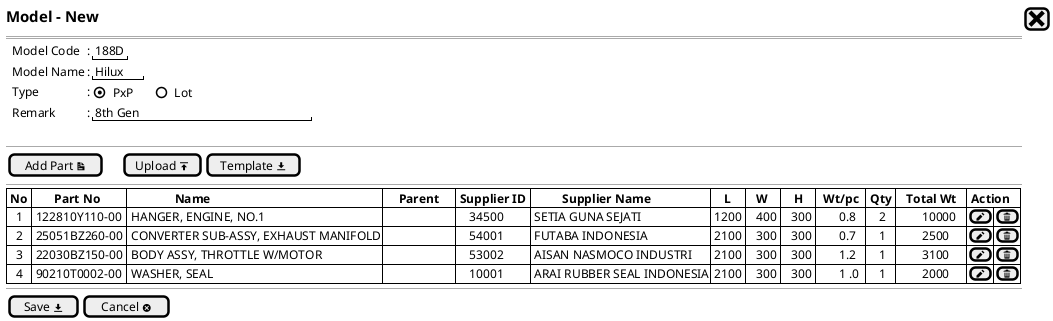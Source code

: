 @startsalt
{
  <size:15><b>Model - New |[<size:25><&x>]|*
  ==
  
  {   
    .|Model Code |: |"188D" |*
    .|Model Name |: |"Hilux " |*
    .|Type       |: { (X)PxP      |   ()Lot  }*        
    .|Remark     |: |"8th Gen                    "|*
  }
  .
--
  {
    [Add Part <&document>]|.|.|.|[Upload <&data-transfer-upload>]| [Template <&data-transfer-download>]|
  }
  --
  {#
    | <b>No |       <b>Part No       |               <b>Name               |     <b>Parent     | <b>Supplier ID |          <b>Supplier Name          |    <b>L  |   <b>W   |    <b>H   |  <b>Wt/pc  | <b>Qty |<b>   Total Wt   | <b>Action |*|*
    |   1    | 122810Y110-00         | HANGER, ENGINE, NO.1                |.                  |    34500       | SETIA GUNA SEJATI                  |  1200    |   400    |   300     |       0.8  |     2  |         10000   |[<&pencil>]|[<&trash>]|*
    |   2    | 25051BZ260-00 	       | CONVERTER SUB-ASSY, EXHAUST MANIFOLD|.                  |    54001    	  | FUTABA INDONESIA                   |  2100    |   300    |   300     |       0.7  |     1  |         2500    |[<&pencil>]|[<&trash>]|*
    |   3    | 22030BZ150-00 	       | BODY ASSY, THROTTLE W/MOTOR	       |.                  |    53002       | AISAN NASMOCO INDUSTRI             |  2100    |   300    |   300     |       1.2  |     1  |         3100    |[<&pencil>]|[<&trash>]|*
    |   4    | 90210T0002-00 	       | WASHER, SEAL	                       |.                  |    10001       | ARAI RUBBER SEAL INDONESIA         |  2100    |   300    |   300     |       1 .0 |     1  |         2000    |[<&pencil>]|[<&trash>]|* 
    


  }
  --
  {
  [ Save <&data-transfer-download>] |  [Cancel <&circle-x> ]|*
  }
}

  @endsalt
